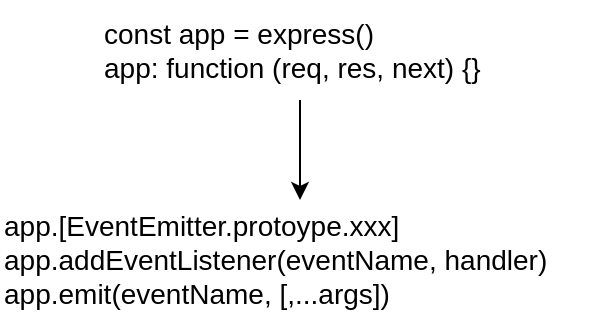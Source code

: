 <mxfile version="21.6.1" type="device">
  <diagram name="第 1 页" id="US7-X-SZgHOrYmnCYzjV">
    <mxGraphModel dx="1691" dy="516" grid="1" gridSize="10" guides="1" tooltips="1" connect="1" arrows="1" fold="1" page="1" pageScale="1" pageWidth="827" pageHeight="1169" math="0" shadow="0">
      <root>
        <mxCell id="0" />
        <mxCell id="1" parent="0" />
        <mxCell id="05rrLEFXc6JBpu6p5pXZ-7" style="edgeStyle=orthogonalEdgeStyle;rounded=0;orthogonalLoop=1;jettySize=auto;html=1;" parent="1" source="05rrLEFXc6JBpu6p5pXZ-2" target="05rrLEFXc6JBpu6p5pXZ-6" edge="1">
          <mxGeometry relative="1" as="geometry" />
        </mxCell>
        <mxCell id="05rrLEFXc6JBpu6p5pXZ-2" value="&lt;font style=&quot;font-size: 14px;&quot;&gt;const app = express()&lt;br&gt;app: function (req, res, next) {}&lt;/font&gt;" style="text;html=1;strokeColor=none;fillColor=none;align=left;verticalAlign=middle;whiteSpace=wrap;rounded=0;" parent="1" vertex="1">
          <mxGeometry x="-777" y="30" width="200" height="50" as="geometry" />
        </mxCell>
        <mxCell id="05rrLEFXc6JBpu6p5pXZ-6" value="&lt;span style=&quot;font-size: 14px;&quot;&gt;app.[EventEmitter.protoype.xxx]&lt;br&gt;app.addEventListener(eventName, handler)&lt;br&gt;app.emit(eventName, [,...args])&lt;br&gt;&lt;/span&gt;" style="text;html=1;strokeColor=none;fillColor=none;align=left;verticalAlign=middle;whiteSpace=wrap;rounded=0;labelPosition=center;verticalLabelPosition=middle;" parent="1" vertex="1">
          <mxGeometry x="-827" y="130" width="300" height="60" as="geometry" />
        </mxCell>
      </root>
    </mxGraphModel>
  </diagram>
</mxfile>
